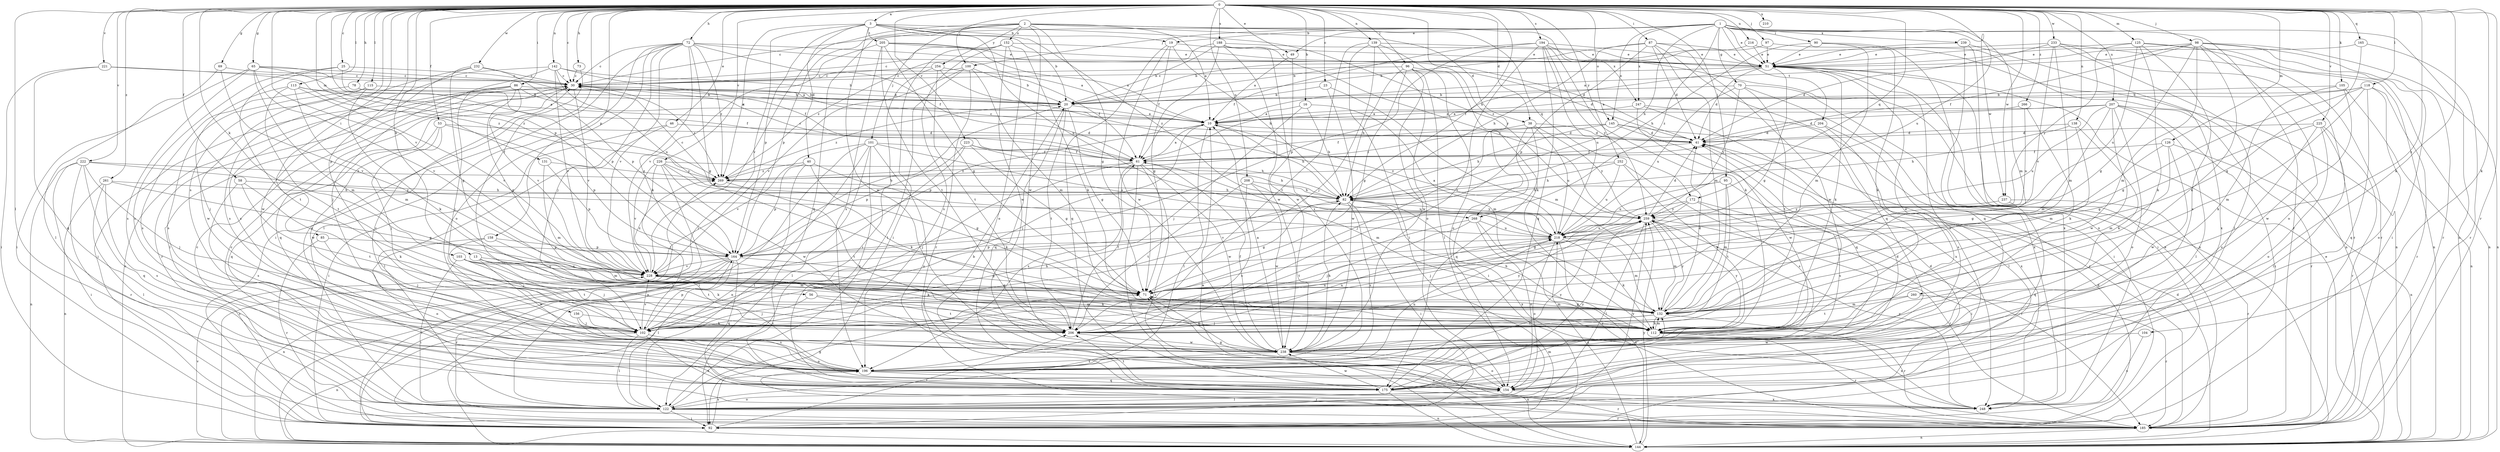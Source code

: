 strict digraph  {
0;
1;
2;
3;
10;
13;
16;
19;
20;
23;
25;
30;
38;
40;
41;
46;
49;
51;
53;
56;
58;
61;
65;
69;
70;
71;
72;
73;
78;
82;
85;
86;
87;
90;
92;
95;
96;
97;
98;
100;
101;
102;
103;
104;
105;
112;
113;
115;
118;
122;
125;
126;
131;
132;
138;
139;
142;
144;
145;
152;
154;
156;
158;
164;
165;
172;
175;
185;
188;
194;
196;
204;
205;
206;
207;
208;
210;
216;
218;
221;
222;
223;
225;
226;
228;
232;
233;
237;
238;
239;
247;
248;
252;
254;
259;
260;
261;
266;
268;
269;
0 -> 3  [label=a];
0 -> 13  [label=b];
0 -> 16  [label=b];
0 -> 23  [label=c];
0 -> 25  [label=c];
0 -> 30  [label=c];
0 -> 38  [label=d];
0 -> 46  [label=e];
0 -> 49  [label=e];
0 -> 53  [label=f];
0 -> 56  [label=f];
0 -> 58  [label=f];
0 -> 65  [label=g];
0 -> 69  [label=g];
0 -> 72  [label=h];
0 -> 73  [label=h];
0 -> 78  [label=h];
0 -> 82  [label=h];
0 -> 85  [label=i];
0 -> 86  [label=i];
0 -> 87  [label=i];
0 -> 95  [label=j];
0 -> 96  [label=j];
0 -> 97  [label=j];
0 -> 98  [label=j];
0 -> 100  [label=j];
0 -> 103  [label=k];
0 -> 104  [label=k];
0 -> 105  [label=k];
0 -> 112  [label=k];
0 -> 113  [label=l];
0 -> 115  [label=l];
0 -> 118  [label=l];
0 -> 122  [label=l];
0 -> 125  [label=m];
0 -> 126  [label=m];
0 -> 131  [label=m];
0 -> 138  [label=n];
0 -> 139  [label=n];
0 -> 142  [label=n];
0 -> 145  [label=o];
0 -> 156  [label=p];
0 -> 158  [label=p];
0 -> 164  [label=p];
0 -> 165  [label=q];
0 -> 172  [label=q];
0 -> 185  [label=r];
0 -> 188  [label=s];
0 -> 194  [label=s];
0 -> 196  [label=s];
0 -> 207  [label=u];
0 -> 208  [label=u];
0 -> 210  [label=u];
0 -> 216  [label=u];
0 -> 218  [label=u];
0 -> 221  [label=v];
0 -> 222  [label=v];
0 -> 223  [label=v];
0 -> 225  [label=v];
0 -> 226  [label=v];
0 -> 228  [label=v];
0 -> 232  [label=w];
0 -> 233  [label=w];
0 -> 237  [label=w];
0 -> 252  [label=y];
0 -> 260  [label=z];
0 -> 261  [label=z];
0 -> 266  [label=z];
0 -> 268  [label=z];
1 -> 19  [label=b];
1 -> 30  [label=c];
1 -> 49  [label=e];
1 -> 51  [label=e];
1 -> 70  [label=g];
1 -> 82  [label=h];
1 -> 90  [label=i];
1 -> 100  [label=j];
1 -> 132  [label=m];
1 -> 144  [label=n];
1 -> 145  [label=o];
1 -> 185  [label=r];
1 -> 204  [label=t];
1 -> 237  [label=w];
1 -> 239  [label=x];
1 -> 247  [label=x];
1 -> 268  [label=z];
2 -> 10  [label=a];
2 -> 38  [label=d];
2 -> 71  [label=g];
2 -> 101  [label=j];
2 -> 152  [label=o];
2 -> 164  [label=p];
2 -> 172  [label=q];
2 -> 175  [label=q];
2 -> 228  [label=v];
2 -> 238  [label=w];
2 -> 247  [label=x];
2 -> 254  [label=y];
3 -> 19  [label=b];
3 -> 20  [label=b];
3 -> 40  [label=d];
3 -> 92  [label=i];
3 -> 164  [label=p];
3 -> 205  [label=t];
3 -> 218  [label=u];
3 -> 238  [label=w];
3 -> 259  [label=y];
3 -> 268  [label=z];
3 -> 269  [label=z];
10 -> 41  [label=d];
10 -> 82  [label=h];
10 -> 102  [label=j];
10 -> 122  [label=l];
10 -> 164  [label=p];
13 -> 102  [label=j];
13 -> 112  [label=k];
13 -> 206  [label=t];
13 -> 228  [label=v];
13 -> 238  [label=w];
16 -> 10  [label=a];
16 -> 82  [label=h];
16 -> 102  [label=j];
16 -> 132  [label=m];
19 -> 51  [label=e];
19 -> 61  [label=f];
19 -> 82  [label=h];
19 -> 175  [label=q];
19 -> 238  [label=w];
20 -> 10  [label=a];
20 -> 71  [label=g];
20 -> 175  [label=q];
20 -> 206  [label=t];
20 -> 269  [label=z];
23 -> 20  [label=b];
23 -> 132  [label=m];
23 -> 238  [label=w];
25 -> 30  [label=c];
25 -> 164  [label=p];
25 -> 196  [label=s];
25 -> 206  [label=t];
30 -> 20  [label=b];
30 -> 122  [label=l];
30 -> 175  [label=q];
30 -> 228  [label=v];
30 -> 269  [label=z];
38 -> 41  [label=d];
38 -> 92  [label=i];
38 -> 102  [label=j];
38 -> 175  [label=q];
38 -> 218  [label=u];
38 -> 259  [label=y];
40 -> 71  [label=g];
40 -> 112  [label=k];
40 -> 122  [label=l];
40 -> 164  [label=p];
40 -> 269  [label=z];
41 -> 30  [label=c];
41 -> 61  [label=f];
46 -> 41  [label=d];
46 -> 92  [label=i];
46 -> 122  [label=l];
49 -> 10  [label=a];
49 -> 238  [label=w];
51 -> 30  [label=c];
51 -> 41  [label=d];
51 -> 61  [label=f];
51 -> 71  [label=g];
51 -> 92  [label=i];
51 -> 112  [label=k];
51 -> 154  [label=o];
53 -> 41  [label=d];
53 -> 102  [label=j];
53 -> 164  [label=p];
53 -> 175  [label=q];
53 -> 238  [label=w];
56 -> 102  [label=j];
56 -> 132  [label=m];
56 -> 206  [label=t];
58 -> 82  [label=h];
58 -> 112  [label=k];
58 -> 196  [label=s];
58 -> 206  [label=t];
61 -> 10  [label=a];
61 -> 30  [label=c];
61 -> 102  [label=j];
61 -> 132  [label=m];
61 -> 144  [label=n];
61 -> 185  [label=r];
61 -> 196  [label=s];
61 -> 238  [label=w];
61 -> 269  [label=z];
65 -> 10  [label=a];
65 -> 30  [label=c];
65 -> 92  [label=i];
65 -> 132  [label=m];
65 -> 196  [label=s];
65 -> 228  [label=v];
65 -> 269  [label=z];
69 -> 30  [label=c];
69 -> 122  [label=l];
69 -> 228  [label=v];
70 -> 20  [label=b];
70 -> 92  [label=i];
70 -> 206  [label=t];
70 -> 218  [label=u];
70 -> 248  [label=x];
70 -> 259  [label=y];
71 -> 132  [label=m];
72 -> 10  [label=a];
72 -> 30  [label=c];
72 -> 51  [label=e];
72 -> 61  [label=f];
72 -> 71  [label=g];
72 -> 92  [label=i];
72 -> 102  [label=j];
72 -> 112  [label=k];
72 -> 122  [label=l];
72 -> 154  [label=o];
72 -> 228  [label=v];
72 -> 269  [label=z];
73 -> 30  [label=c];
73 -> 154  [label=o];
78 -> 20  [label=b];
78 -> 61  [label=f];
78 -> 196  [label=s];
82 -> 30  [label=c];
82 -> 71  [label=g];
82 -> 92  [label=i];
82 -> 196  [label=s];
82 -> 248  [label=x];
82 -> 259  [label=y];
85 -> 102  [label=j];
85 -> 164  [label=p];
85 -> 185  [label=r];
86 -> 10  [label=a];
86 -> 20  [label=b];
86 -> 71  [label=g];
86 -> 92  [label=i];
86 -> 102  [label=j];
86 -> 185  [label=r];
86 -> 228  [label=v];
87 -> 20  [label=b];
87 -> 41  [label=d];
87 -> 51  [label=e];
87 -> 82  [label=h];
87 -> 132  [label=m];
87 -> 164  [label=p];
87 -> 175  [label=q];
87 -> 238  [label=w];
90 -> 51  [label=e];
90 -> 82  [label=h];
90 -> 112  [label=k];
90 -> 132  [label=m];
90 -> 248  [label=x];
92 -> 41  [label=d];
92 -> 196  [label=s];
92 -> 206  [label=t];
95 -> 82  [label=h];
95 -> 132  [label=m];
95 -> 196  [label=s];
95 -> 206  [label=t];
95 -> 218  [label=u];
96 -> 30  [label=c];
96 -> 41  [label=d];
96 -> 71  [label=g];
96 -> 82  [label=h];
96 -> 122  [label=l];
96 -> 154  [label=o];
96 -> 238  [label=w];
97 -> 20  [label=b];
97 -> 51  [label=e];
97 -> 248  [label=x];
98 -> 10  [label=a];
98 -> 51  [label=e];
98 -> 61  [label=f];
98 -> 71  [label=g];
98 -> 92  [label=i];
98 -> 112  [label=k];
98 -> 132  [label=m];
98 -> 144  [label=n];
98 -> 154  [label=o];
98 -> 185  [label=r];
100 -> 20  [label=b];
100 -> 30  [label=c];
100 -> 122  [label=l];
100 -> 132  [label=m];
100 -> 185  [label=r];
100 -> 228  [label=v];
101 -> 61  [label=f];
101 -> 92  [label=i];
101 -> 122  [label=l];
101 -> 144  [label=n];
101 -> 154  [label=o];
101 -> 175  [label=q];
101 -> 218  [label=u];
101 -> 228  [label=v];
102 -> 82  [label=h];
102 -> 122  [label=l];
102 -> 144  [label=n];
102 -> 154  [label=o];
102 -> 164  [label=p];
102 -> 218  [label=u];
102 -> 228  [label=v];
102 -> 248  [label=x];
103 -> 112  [label=k];
103 -> 122  [label=l];
103 -> 132  [label=m];
103 -> 206  [label=t];
103 -> 228  [label=v];
104 -> 238  [label=w];
104 -> 248  [label=x];
105 -> 20  [label=b];
105 -> 112  [label=k];
105 -> 144  [label=n];
105 -> 238  [label=w];
112 -> 82  [label=h];
112 -> 132  [label=m];
112 -> 185  [label=r];
112 -> 248  [label=x];
112 -> 259  [label=y];
113 -> 10  [label=a];
113 -> 20  [label=b];
113 -> 102  [label=j];
113 -> 132  [label=m];
113 -> 206  [label=t];
113 -> 228  [label=v];
115 -> 20  [label=b];
115 -> 112  [label=k];
115 -> 196  [label=s];
115 -> 238  [label=w];
118 -> 10  [label=a];
118 -> 20  [label=b];
118 -> 71  [label=g];
118 -> 132  [label=m];
118 -> 154  [label=o];
118 -> 175  [label=q];
118 -> 185  [label=r];
122 -> 30  [label=c];
122 -> 71  [label=g];
122 -> 92  [label=i];
122 -> 154  [label=o];
122 -> 185  [label=r];
122 -> 259  [label=y];
125 -> 51  [label=e];
125 -> 112  [label=k];
125 -> 144  [label=n];
125 -> 185  [label=r];
125 -> 196  [label=s];
125 -> 218  [label=u];
125 -> 259  [label=y];
126 -> 61  [label=f];
126 -> 71  [label=g];
126 -> 132  [label=m];
126 -> 144  [label=n];
126 -> 238  [label=w];
131 -> 132  [label=m];
131 -> 164  [label=p];
131 -> 269  [label=z];
132 -> 41  [label=d];
132 -> 71  [label=g];
132 -> 102  [label=j];
132 -> 112  [label=k];
132 -> 185  [label=r];
132 -> 206  [label=t];
132 -> 259  [label=y];
138 -> 41  [label=d];
138 -> 82  [label=h];
138 -> 112  [label=k];
138 -> 132  [label=m];
139 -> 51  [label=e];
139 -> 92  [label=i];
139 -> 102  [label=j];
139 -> 112  [label=k];
139 -> 154  [label=o];
139 -> 206  [label=t];
142 -> 20  [label=b];
142 -> 30  [label=c];
142 -> 61  [label=f];
142 -> 102  [label=j];
142 -> 196  [label=s];
142 -> 218  [label=u];
142 -> 228  [label=v];
144 -> 10  [label=a];
144 -> 30  [label=c];
144 -> 41  [label=d];
144 -> 51  [label=e];
144 -> 218  [label=u];
144 -> 228  [label=v];
144 -> 259  [label=y];
144 -> 269  [label=z];
145 -> 41  [label=d];
145 -> 61  [label=f];
145 -> 82  [label=h];
145 -> 238  [label=w];
145 -> 248  [label=x];
145 -> 269  [label=z];
152 -> 30  [label=c];
152 -> 51  [label=e];
152 -> 92  [label=i];
152 -> 112  [label=k];
152 -> 154  [label=o];
152 -> 196  [label=s];
152 -> 238  [label=w];
154 -> 41  [label=d];
154 -> 71  [label=g];
154 -> 122  [label=l];
154 -> 248  [label=x];
156 -> 102  [label=j];
156 -> 112  [label=k];
156 -> 196  [label=s];
158 -> 102  [label=j];
158 -> 132  [label=m];
158 -> 154  [label=o];
158 -> 164  [label=p];
164 -> 20  [label=b];
164 -> 71  [label=g];
164 -> 92  [label=i];
164 -> 122  [label=l];
164 -> 144  [label=n];
164 -> 175  [label=q];
164 -> 185  [label=r];
164 -> 228  [label=v];
165 -> 51  [label=e];
165 -> 71  [label=g];
165 -> 185  [label=r];
172 -> 71  [label=g];
172 -> 92  [label=i];
172 -> 185  [label=r];
172 -> 228  [label=v];
172 -> 259  [label=y];
175 -> 132  [label=m];
175 -> 144  [label=n];
175 -> 185  [label=r];
175 -> 206  [label=t];
175 -> 238  [label=w];
175 -> 259  [label=y];
185 -> 51  [label=e];
185 -> 144  [label=n];
188 -> 20  [label=b];
188 -> 51  [label=e];
188 -> 71  [label=g];
188 -> 196  [label=s];
188 -> 238  [label=w];
188 -> 259  [label=y];
188 -> 269  [label=z];
194 -> 51  [label=e];
194 -> 61  [label=f];
194 -> 112  [label=k];
194 -> 144  [label=n];
194 -> 164  [label=p];
194 -> 175  [label=q];
194 -> 206  [label=t];
194 -> 218  [label=u];
194 -> 259  [label=y];
196 -> 30  [label=c];
196 -> 41  [label=d];
196 -> 154  [label=o];
196 -> 175  [label=q];
196 -> 185  [label=r];
196 -> 218  [label=u];
196 -> 228  [label=v];
196 -> 259  [label=y];
204 -> 41  [label=d];
204 -> 122  [label=l];
204 -> 196  [label=s];
205 -> 10  [label=a];
205 -> 41  [label=d];
205 -> 51  [label=e];
205 -> 71  [label=g];
205 -> 196  [label=s];
205 -> 206  [label=t];
205 -> 228  [label=v];
206 -> 61  [label=f];
206 -> 218  [label=u];
206 -> 238  [label=w];
206 -> 259  [label=y];
207 -> 10  [label=a];
207 -> 41  [label=d];
207 -> 92  [label=i];
207 -> 122  [label=l];
207 -> 132  [label=m];
207 -> 154  [label=o];
207 -> 185  [label=r];
207 -> 218  [label=u];
207 -> 238  [label=w];
208 -> 82  [label=h];
208 -> 196  [label=s];
208 -> 206  [label=t];
208 -> 218  [label=u];
208 -> 238  [label=w];
216 -> 20  [label=b];
216 -> 51  [label=e];
216 -> 144  [label=n];
218 -> 10  [label=a];
218 -> 112  [label=k];
218 -> 132  [label=m];
218 -> 144  [label=n];
218 -> 154  [label=o];
218 -> 164  [label=p];
221 -> 30  [label=c];
221 -> 92  [label=i];
221 -> 175  [label=q];
221 -> 269  [label=z];
222 -> 92  [label=i];
222 -> 102  [label=j];
222 -> 144  [label=n];
222 -> 175  [label=q];
222 -> 185  [label=r];
222 -> 259  [label=y];
222 -> 269  [label=z];
223 -> 61  [label=f];
223 -> 71  [label=g];
223 -> 82  [label=h];
223 -> 144  [label=n];
223 -> 164  [label=p];
225 -> 41  [label=d];
225 -> 71  [label=g];
225 -> 122  [label=l];
225 -> 154  [label=o];
225 -> 185  [label=r];
225 -> 196  [label=s];
226 -> 82  [label=h];
226 -> 102  [label=j];
226 -> 112  [label=k];
226 -> 122  [label=l];
226 -> 228  [label=v];
226 -> 238  [label=w];
226 -> 269  [label=z];
228 -> 71  [label=g];
228 -> 112  [label=k];
228 -> 206  [label=t];
228 -> 269  [label=z];
232 -> 30  [label=c];
232 -> 71  [label=g];
232 -> 164  [label=p];
232 -> 196  [label=s];
232 -> 238  [label=w];
233 -> 41  [label=d];
233 -> 51  [label=e];
233 -> 122  [label=l];
233 -> 132  [label=m];
233 -> 144  [label=n];
233 -> 185  [label=r];
233 -> 228  [label=v];
237 -> 175  [label=q];
237 -> 185  [label=r];
237 -> 259  [label=y];
238 -> 10  [label=a];
238 -> 51  [label=e];
238 -> 61  [label=f];
238 -> 71  [label=g];
238 -> 82  [label=h];
238 -> 144  [label=n];
238 -> 154  [label=o];
238 -> 196  [label=s];
239 -> 51  [label=e];
239 -> 144  [label=n];
239 -> 175  [label=q];
239 -> 248  [label=x];
247 -> 10  [label=a];
247 -> 175  [label=q];
247 -> 185  [label=r];
247 -> 248  [label=x];
248 -> 20  [label=b];
248 -> 30  [label=c];
248 -> 259  [label=y];
252 -> 82  [label=h];
252 -> 112  [label=k];
252 -> 196  [label=s];
252 -> 218  [label=u];
252 -> 269  [label=z];
254 -> 30  [label=c];
254 -> 61  [label=f];
254 -> 92  [label=i];
254 -> 206  [label=t];
254 -> 218  [label=u];
259 -> 41  [label=d];
259 -> 102  [label=j];
259 -> 122  [label=l];
259 -> 132  [label=m];
259 -> 185  [label=r];
259 -> 218  [label=u];
260 -> 132  [label=m];
260 -> 185  [label=r];
260 -> 206  [label=t];
261 -> 71  [label=g];
261 -> 82  [label=h];
261 -> 122  [label=l];
261 -> 144  [label=n];
261 -> 196  [label=s];
266 -> 10  [label=a];
266 -> 112  [label=k];
266 -> 218  [label=u];
268 -> 102  [label=j];
268 -> 154  [label=o];
268 -> 185  [label=r];
268 -> 206  [label=t];
268 -> 218  [label=u];
269 -> 82  [label=h];
269 -> 206  [label=t];
}
